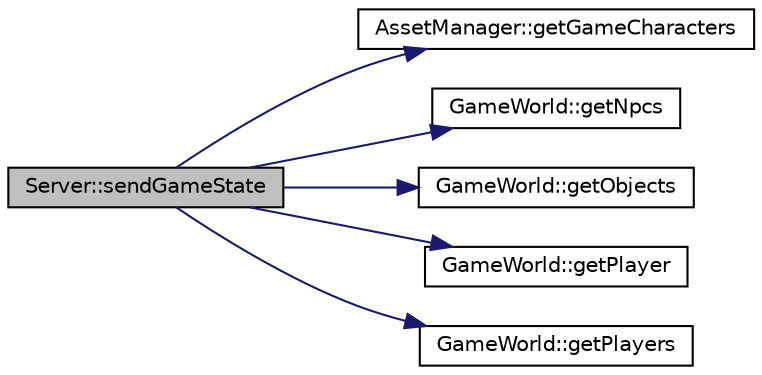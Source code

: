 digraph "Server::sendGameState"
{
 // LATEX_PDF_SIZE
  edge [fontname="Helvetica",fontsize="10",labelfontname="Helvetica",labelfontsize="10"];
  node [fontname="Helvetica",fontsize="10",shape=record];
  rankdir="LR";
  Node1 [label="Server::sendGameState",height=0.2,width=0.4,color="black", fillcolor="grey75", style="filled", fontcolor="black",tooltip="Sends the current gamestate to connected clients."];
  Node1 -> Node2 [color="midnightblue",fontsize="10",style="solid",fontname="Helvetica"];
  Node2 [label="AssetManager::getGameCharacters",height=0.2,width=0.4,color="black", fillcolor="white", style="filled",URL="$classAssetManager.html#a13997292d4ce8dfa909e939b20ac71d4",tooltip="Get the GameCharacters object."];
  Node1 -> Node3 [color="midnightblue",fontsize="10",style="solid",fontname="Helvetica"];
  Node3 [label="GameWorld::getNpcs",height=0.2,width=0.4,color="black", fillcolor="white", style="filled",URL="$classGameWorld.html#a3b6d4cac8cda722200ee3e72754ce8f1",tooltip="Get all npcs."];
  Node1 -> Node4 [color="midnightblue",fontsize="10",style="solid",fontname="Helvetica"];
  Node4 [label="GameWorld::getObjects",height=0.2,width=0.4,color="black", fillcolor="white", style="filled",URL="$classGameWorld.html#ac53061b8a814e6228ac433cb91a1f511",tooltip="Get all objects."];
  Node1 -> Node5 [color="midnightblue",fontsize="10",style="solid",fontname="Helvetica"];
  Node5 [label="GameWorld::getPlayer",height=0.2,width=0.4,color="black", fillcolor="white", style="filled",URL="$classGameWorld.html#a477715a67955886d0076cec9fe72ba4e",tooltip=" "];
  Node1 -> Node6 [color="midnightblue",fontsize="10",style="solid",fontname="Helvetica"];
  Node6 [label="GameWorld::getPlayers",height=0.2,width=0.4,color="black", fillcolor="white", style="filled",URL="$classGameWorld.html#acd967a70218090ebcb533b851375e5e1",tooltip=" "];
}
